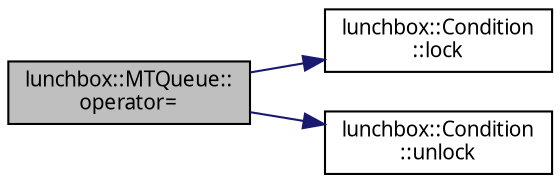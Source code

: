 digraph "lunchbox::MTQueue::operator="
{
  edge [fontname="Sans",fontsize="10",labelfontname="Sans",labelfontsize="10"];
  node [fontname="Sans",fontsize="10",shape=record];
  rankdir="LR";
  Node1 [label="lunchbox::MTQueue::\loperator=",height=0.2,width=0.4,color="black", fillcolor="grey75", style="filled" fontcolor="black"];
  Node1 -> Node2 [color="midnightblue",fontsize="10",style="solid",fontname="Sans"];
  Node2 [label="lunchbox::Condition\l::lock",height=0.2,width=0.4,color="black", fillcolor="white", style="filled",URL="$classlunchbox_1_1_condition.html#ab9de310e9e06c6af655622f2538e47ca",tooltip="Lock the mutex. "];
  Node1 -> Node3 [color="midnightblue",fontsize="10",style="solid",fontname="Sans"];
  Node3 [label="lunchbox::Condition\l::unlock",height=0.2,width=0.4,color="black", fillcolor="white", style="filled",URL="$classlunchbox_1_1_condition.html#aad91a28847818a59912e2fb394c012c9",tooltip="Unlock the mutex. "];
}
